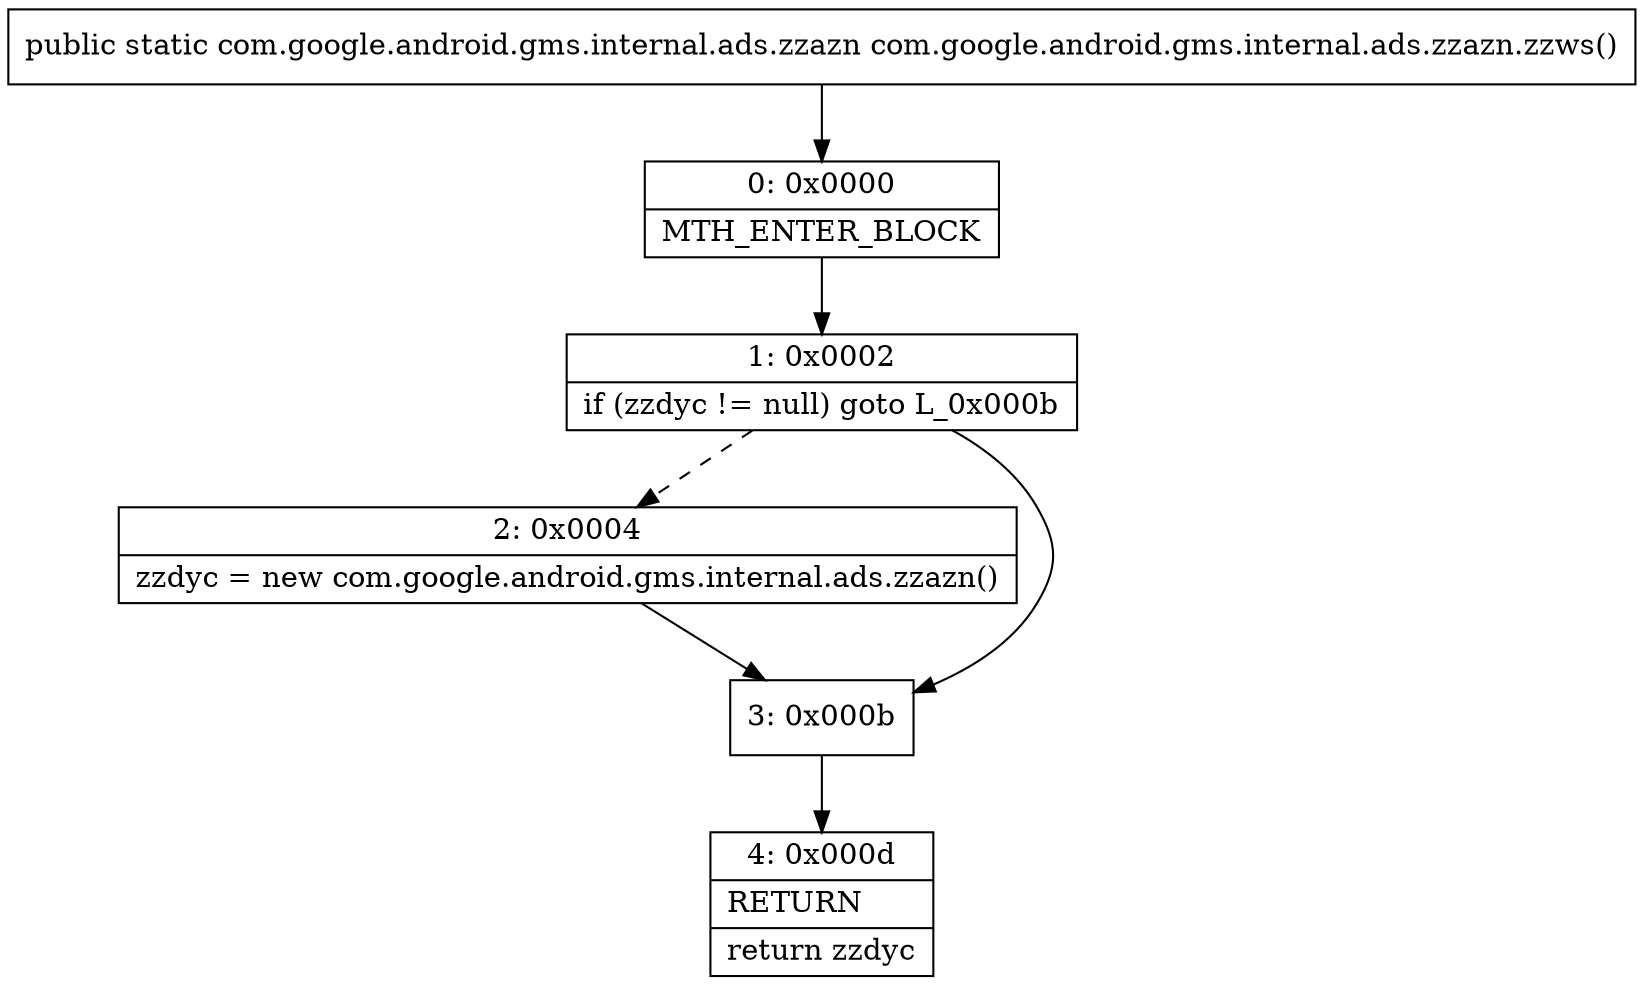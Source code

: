digraph "CFG forcom.google.android.gms.internal.ads.zzazn.zzws()Lcom\/google\/android\/gms\/internal\/ads\/zzazn;" {
Node_0 [shape=record,label="{0\:\ 0x0000|MTH_ENTER_BLOCK\l}"];
Node_1 [shape=record,label="{1\:\ 0x0002|if (zzdyc != null) goto L_0x000b\l}"];
Node_2 [shape=record,label="{2\:\ 0x0004|zzdyc = new com.google.android.gms.internal.ads.zzazn()\l}"];
Node_3 [shape=record,label="{3\:\ 0x000b}"];
Node_4 [shape=record,label="{4\:\ 0x000d|RETURN\l|return zzdyc\l}"];
MethodNode[shape=record,label="{public static com.google.android.gms.internal.ads.zzazn com.google.android.gms.internal.ads.zzazn.zzws() }"];
MethodNode -> Node_0;
Node_0 -> Node_1;
Node_1 -> Node_2[style=dashed];
Node_1 -> Node_3;
Node_2 -> Node_3;
Node_3 -> Node_4;
}


